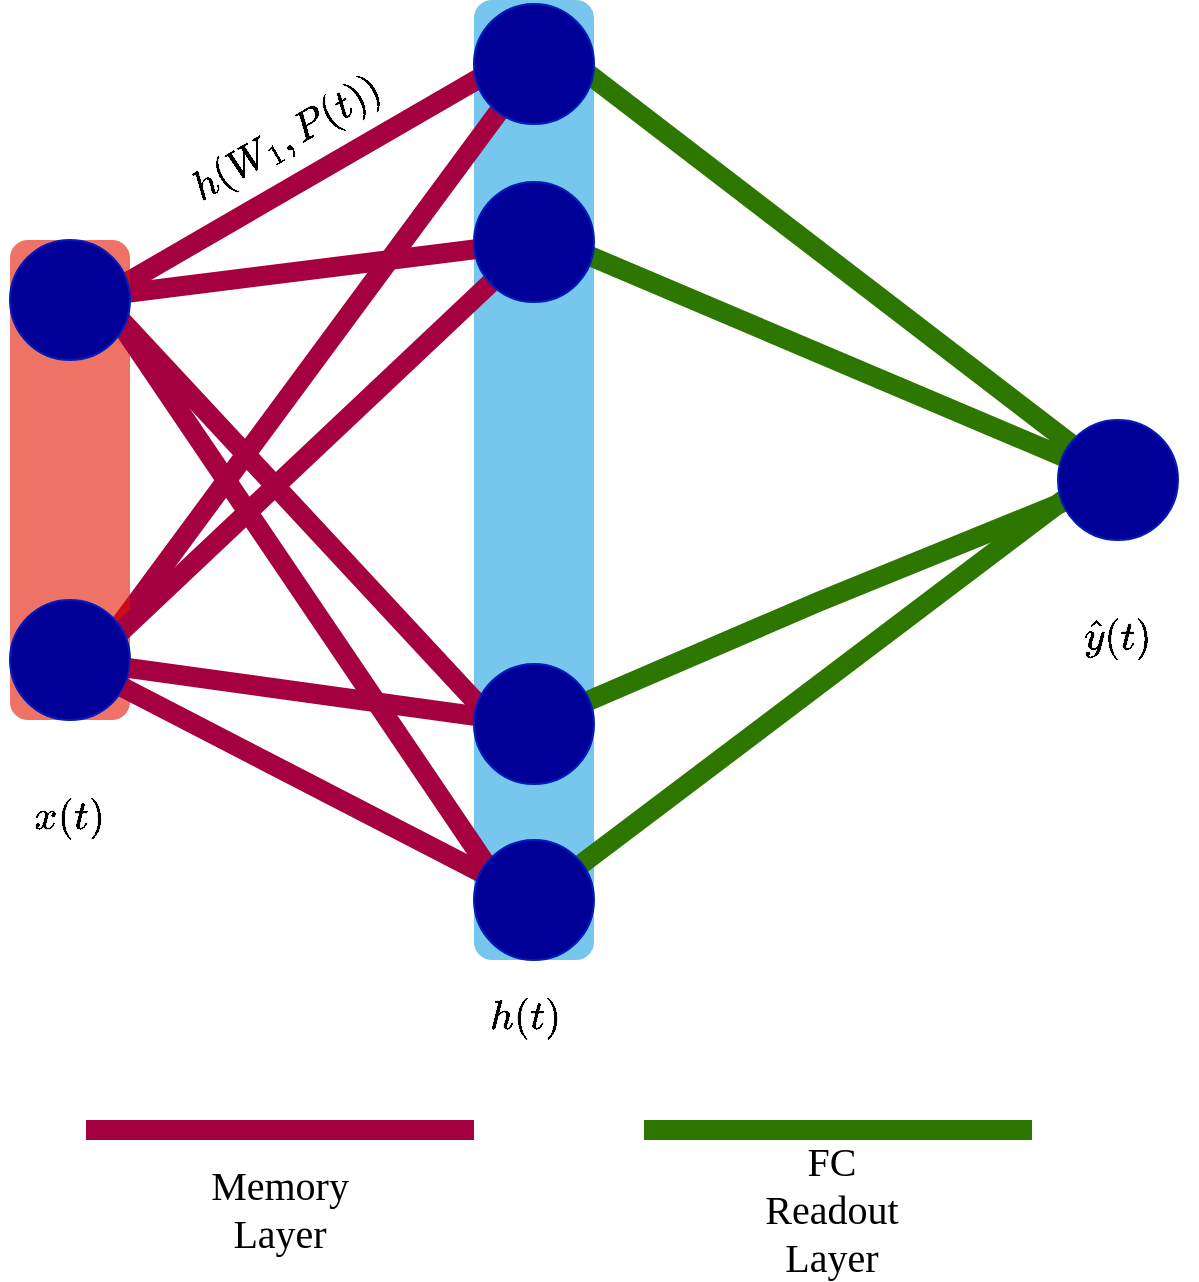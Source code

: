 <mxfile version="21.3.2" type="device">
  <diagram name="Page-1" id="9oYzcy-kETdnECsgGsuO">
    <mxGraphModel dx="2074" dy="725" grid="0" gridSize="10" guides="1" tooltips="1" connect="1" arrows="1" fold="1" page="1" pageScale="1" pageWidth="850" pageHeight="1100" math="1" shadow="0">
      <root>
        <mxCell id="0" />
        <mxCell id="1" parent="0" />
        <mxCell id="i6pXBAHcR_zqz3FhFPHY-2" value="" style="rounded=1;whiteSpace=wrap;html=1;fillColor=#1ba1e2;strokeColor=none;fontColor=#ffffff;shadow=0;fillStyle=auto;glass=0;dashed=1;dashPattern=12 12;opacity=60;" parent="1" vertex="1">
          <mxGeometry x="340" y="58" width="60" height="480" as="geometry" />
        </mxCell>
        <mxCell id="i6pXBAHcR_zqz3FhFPHY-17" value="" style="endArrow=none;rounded=0;strokeWidth=10;fontColor=#FF3333;fillColor=#d80073;strokeColor=#A50040;exitX=0.75;exitY=0.432;exitDx=0;exitDy=0;exitPerimeter=0;" parent="1" source="i6pXBAHcR_zqz3FhFPHY-7" target="i6pXBAHcR_zqz3FhFPHY-8" edge="1">
          <mxGeometry width="50" height="50" relative="1" as="geometry">
            <mxPoint x="144.5" y="393" as="sourcePoint" />
            <mxPoint x="346.5" y="276" as="targetPoint" />
            <Array as="points" />
          </mxGeometry>
        </mxCell>
        <mxCell id="i6pXBAHcR_zqz3FhFPHY-16" value="" style="endArrow=none;rounded=0;strokeWidth=10;fontColor=#FF3333;fillColor=#d80073;strokeColor=#A50040;" parent="1" source="i6pXBAHcR_zqz3FhFPHY-5" target="i6pXBAHcR_zqz3FhFPHY-10" edge="1">
          <mxGeometry width="50" height="50" relative="1" as="geometry">
            <mxPoint x="154" y="220" as="sourcePoint" />
            <mxPoint x="356" y="103" as="targetPoint" />
            <Array as="points" />
          </mxGeometry>
        </mxCell>
        <mxCell id="i6pXBAHcR_zqz3FhFPHY-14" value="" style="endArrow=none;rounded=0;strokeWidth=10;entryX=0.25;entryY=0.5;entryDx=0;entryDy=0;entryPerimeter=0;fontColor=#FF3333;fillColor=#d80073;strokeColor=#A50040;" parent="1" target="i6pXBAHcR_zqz3FhFPHY-8" edge="1">
          <mxGeometry width="50" height="50" relative="1" as="geometry">
            <mxPoint x="153" y="207" as="sourcePoint" />
            <mxPoint x="330" y="95" as="targetPoint" />
            <Array as="points" />
          </mxGeometry>
        </mxCell>
        <mxCell id="i6pXBAHcR_zqz3FhFPHY-1" value="" style="rounded=1;whiteSpace=wrap;html=1;fillColor=#e51400;fontColor=#ffffff;strokeColor=none;opacity=60;" parent="1" vertex="1">
          <mxGeometry x="108" y="178" width="60" height="240" as="geometry" />
        </mxCell>
        <mxCell id="i6pXBAHcR_zqz3FhFPHY-15" value="$$h(W_1,P(t))$$" style="text;html=1;strokeColor=none;fillColor=none;align=center;verticalAlign=middle;whiteSpace=wrap;rounded=0;rotation=-30;fontFamily=Comic Sans MS;fontSize=20;" parent="1" vertex="1">
          <mxGeometry x="182" y="89" width="127" height="74" as="geometry" />
        </mxCell>
        <mxCell id="i6pXBAHcR_zqz3FhFPHY-18" value="" style="endArrow=none;rounded=0;strokeWidth=10;fontColor=#FF3333;fillColor=#d80073;strokeColor=#A50040;" parent="1" target="i6pXBAHcR_zqz3FhFPHY-10" edge="1">
          <mxGeometry width="50" height="50" relative="1" as="geometry">
            <mxPoint x="158" y="379" as="sourcePoint" />
            <mxPoint x="358" y="115" as="targetPoint" />
            <Array as="points" />
          </mxGeometry>
        </mxCell>
        <mxCell id="i6pXBAHcR_zqz3FhFPHY-7" value="" style="ellipse;whiteSpace=wrap;html=1;aspect=fixed;strokeColor=#001DBC;fillColor=#000099;fontColor=#ffffff;" parent="1" vertex="1">
          <mxGeometry x="108" y="358" width="60" height="60" as="geometry" />
        </mxCell>
        <mxCell id="i6pXBAHcR_zqz3FhFPHY-19" value="" style="endArrow=none;rounded=0;strokeWidth=10;fontColor=#FF3333;fillColor=#d80073;strokeColor=#A50040;" parent="1" source="i6pXBAHcR_zqz3FhFPHY-7" target="i6pXBAHcR_zqz3FhFPHY-11" edge="1">
          <mxGeometry width="50" height="50" relative="1" as="geometry">
            <mxPoint x="147" y="564" as="sourcePoint" />
            <mxPoint x="337" y="385" as="targetPoint" />
            <Array as="points" />
          </mxGeometry>
        </mxCell>
        <mxCell id="i6pXBAHcR_zqz3FhFPHY-20" value="" style="endArrow=none;rounded=0;strokeWidth=10;fontColor=#FF3333;fillColor=#d80073;strokeColor=#A50040;" parent="1" source="i6pXBAHcR_zqz3FhFPHY-7" target="i6pXBAHcR_zqz3FhFPHY-9" edge="1">
          <mxGeometry width="50" height="50" relative="1" as="geometry">
            <mxPoint x="155" y="408" as="sourcePoint" />
            <mxPoint x="327" y="432" as="targetPoint" />
            <Array as="points" />
          </mxGeometry>
        </mxCell>
        <mxCell id="i6pXBAHcR_zqz3FhFPHY-21" value="" style="endArrow=none;rounded=0;strokeWidth=10;fontColor=#FF3333;fillColor=#d80073;strokeColor=#A50040;" parent="1" edge="1">
          <mxGeometry width="50" height="50" relative="1" as="geometry">
            <mxPoint x="157" y="211" as="sourcePoint" />
            <mxPoint x="354" y="423" as="targetPoint" />
            <Array as="points" />
          </mxGeometry>
        </mxCell>
        <mxCell id="i6pXBAHcR_zqz3FhFPHY-22" value="" style="endArrow=none;rounded=0;strokeWidth=10;fontColor=#FF3333;fillColor=#d80073;strokeColor=#A50040;exitX=0.9;exitY=0.667;exitDx=0;exitDy=0;exitPerimeter=0;" parent="1" source="i6pXBAHcR_zqz3FhFPHY-5" edge="1">
          <mxGeometry width="50" height="50" relative="1" as="geometry">
            <mxPoint x="157" y="290" as="sourcePoint" />
            <mxPoint x="354" y="502" as="targetPoint" />
            <Array as="points" />
          </mxGeometry>
        </mxCell>
        <mxCell id="i6pXBAHcR_zqz3FhFPHY-5" value="" style="ellipse;whiteSpace=wrap;html=1;aspect=fixed;strokeColor=#001DBC;fillColor=#000099;fontColor=#ffffff;" parent="1" vertex="1">
          <mxGeometry x="108" y="178" width="60" height="60" as="geometry" />
        </mxCell>
        <mxCell id="i6pXBAHcR_zqz3FhFPHY-23" value="" style="endArrow=none;rounded=0;strokeWidth=10;fontColor=#FF3333;fillColor=#60a917;strokeColor=#2D7600;entryX=0.867;entryY=0.517;entryDx=0;entryDy=0;entryPerimeter=0;" parent="1" source="i6pXBAHcR_zqz3FhFPHY-12" target="i6pXBAHcR_zqz3FhFPHY-8" edge="1">
          <mxGeometry width="50" height="50" relative="1" as="geometry">
            <mxPoint x="510" y="372" as="sourcePoint" />
            <mxPoint x="700" y="193" as="targetPoint" />
            <Array as="points" />
          </mxGeometry>
        </mxCell>
        <mxCell id="i6pXBAHcR_zqz3FhFPHY-24" value="" style="endArrow=none;rounded=0;strokeWidth=10;fontColor=#FF3333;fillColor=#60a917;strokeColor=#2D7600;entryX=0.867;entryY=0.517;entryDx=0;entryDy=0;entryPerimeter=0;" parent="1" source="i6pXBAHcR_zqz3FhFPHY-12" edge="1">
          <mxGeometry width="50" height="50" relative="1" as="geometry">
            <mxPoint x="678" y="369" as="sourcePoint" />
            <mxPoint x="379" y="178" as="targetPoint" />
            <Array as="points" />
          </mxGeometry>
        </mxCell>
        <mxCell id="i6pXBAHcR_zqz3FhFPHY-25" value="" style="endArrow=none;rounded=0;strokeWidth=10;fontColor=#FF3333;fillColor=#60a917;strokeColor=#2D7600;entryX=0.867;entryY=0.517;entryDx=0;entryDy=0;entryPerimeter=0;" parent="1" source="i6pXBAHcR_zqz3FhFPHY-12" edge="1">
          <mxGeometry width="50" height="50" relative="1" as="geometry">
            <mxPoint x="684" y="528" as="sourcePoint" />
            <mxPoint x="375" y="418" as="targetPoint" />
            <Array as="points">
              <mxPoint x="512" y="359" />
            </Array>
          </mxGeometry>
        </mxCell>
        <mxCell id="i6pXBAHcR_zqz3FhFPHY-26" value="" style="endArrow=none;rounded=0;strokeWidth=10;fontColor=#FF3333;fillColor=#60a917;strokeColor=#2D7600;exitX=0.067;exitY=0.65;exitDx=0;exitDy=0;exitPerimeter=0;" parent="1" source="i6pXBAHcR_zqz3FhFPHY-12" target="i6pXBAHcR_zqz3FhFPHY-9" edge="1">
          <mxGeometry width="50" height="50" relative="1" as="geometry">
            <mxPoint x="731" y="580" as="sourcePoint" />
            <mxPoint x="422" y="470" as="targetPoint" />
            <Array as="points" />
          </mxGeometry>
        </mxCell>
        <mxCell id="i6pXBAHcR_zqz3FhFPHY-12" value="" style="ellipse;whiteSpace=wrap;html=1;aspect=fixed;strokeColor=#001DBC;fillColor=#000099;fontColor=#ffffff;" parent="1" vertex="1">
          <mxGeometry x="632" y="268" width="60" height="60" as="geometry" />
        </mxCell>
        <mxCell id="i6pXBAHcR_zqz3FhFPHY-10" value="" style="ellipse;whiteSpace=wrap;html=1;aspect=fixed;strokeColor=#001DBC;fillColor=#000099;fontColor=#ffffff;" parent="1" vertex="1">
          <mxGeometry x="340" y="149" width="60" height="60" as="geometry" />
        </mxCell>
        <mxCell id="i6pXBAHcR_zqz3FhFPHY-8" value="" style="ellipse;whiteSpace=wrap;html=1;aspect=fixed;strokeColor=#001DBC;fillColor=#000099;fontColor=#ffffff;" parent="1" vertex="1">
          <mxGeometry x="340" y="60" width="60" height="60" as="geometry" />
        </mxCell>
        <mxCell id="i6pXBAHcR_zqz3FhFPHY-9" value="" style="ellipse;whiteSpace=wrap;html=1;aspect=fixed;strokeColor=#001DBC;fillColor=#000099;fontColor=#ffffff;" parent="1" vertex="1">
          <mxGeometry x="340" y="478" width="60" height="60" as="geometry" />
        </mxCell>
        <mxCell id="i6pXBAHcR_zqz3FhFPHY-11" value="" style="ellipse;whiteSpace=wrap;html=1;aspect=fixed;strokeColor=#001DBC;fillColor=#000099;fontColor=#ffffff;" parent="1" vertex="1">
          <mxGeometry x="340" y="390" width="60" height="60" as="geometry" />
        </mxCell>
        <mxCell id="i6pXBAHcR_zqz3FhFPHY-27" value="$$x(t)$$" style="text;html=1;strokeColor=none;fillColor=none;align=center;verticalAlign=middle;whiteSpace=wrap;rounded=0;fontSize=20;fontFamily=Comic Sans MS;" parent="1" vertex="1">
          <mxGeometry x="108" y="450" width="60" height="30" as="geometry" />
        </mxCell>
        <mxCell id="i6pXBAHcR_zqz3FhFPHY-28" value="$$h(t)$$" style="text;html=1;strokeColor=none;fillColor=none;align=center;verticalAlign=middle;whiteSpace=wrap;rounded=0;fontSize=20;fontFamily=Comic Sans MS;" parent="1" vertex="1">
          <mxGeometry x="336" y="550" width="60" height="30" as="geometry" />
        </mxCell>
        <mxCell id="i6pXBAHcR_zqz3FhFPHY-29" value="$$\hat{y}(t)$$" style="text;html=1;strokeColor=none;fillColor=none;align=center;verticalAlign=middle;whiteSpace=wrap;rounded=0;fontSize=20;fontFamily=Comic Sans MS;" parent="1" vertex="1">
          <mxGeometry x="632" y="360" width="60" height="30" as="geometry" />
        </mxCell>
        <mxCell id="i6pXBAHcR_zqz3FhFPHY-30" value="Memory Layer" style="text;html=1;strokeColor=none;fillColor=none;align=center;verticalAlign=middle;whiteSpace=wrap;rounded=0;fontSize=20;fontFamily=Comic Sans MS;" parent="1" vertex="1">
          <mxGeometry x="213" y="647" width="60" height="30" as="geometry" />
        </mxCell>
        <mxCell id="i6pXBAHcR_zqz3FhFPHY-31" value="FC &lt;br&gt;Readout Layer" style="text;html=1;strokeColor=none;fillColor=none;align=center;verticalAlign=middle;whiteSpace=wrap;rounded=0;fontFamily=Comic Sans MS;fontSize=20;" parent="1" vertex="1">
          <mxGeometry x="489" y="647" width="60" height="30" as="geometry" />
        </mxCell>
        <mxCell id="i6pXBAHcR_zqz3FhFPHY-32" value="" style="endArrow=none;rounded=0;strokeWidth=10;fontColor=#FF3333;fillColor=#d80073;strokeColor=#A50040;" parent="1" edge="1">
          <mxGeometry width="50" height="50" relative="1" as="geometry">
            <mxPoint x="146" y="623" as="sourcePoint" />
            <mxPoint x="340" y="623" as="targetPoint" />
            <Array as="points" />
          </mxGeometry>
        </mxCell>
        <mxCell id="i6pXBAHcR_zqz3FhFPHY-34" value="" style="endArrow=none;rounded=0;strokeWidth=10;fontColor=#FF3333;fillColor=#60a917;strokeColor=#2D7600;" parent="1" edge="1">
          <mxGeometry width="50" height="50" relative="1" as="geometry">
            <mxPoint x="425" y="623" as="sourcePoint" />
            <mxPoint x="619" y="623" as="targetPoint" />
            <Array as="points" />
          </mxGeometry>
        </mxCell>
      </root>
    </mxGraphModel>
  </diagram>
</mxfile>
